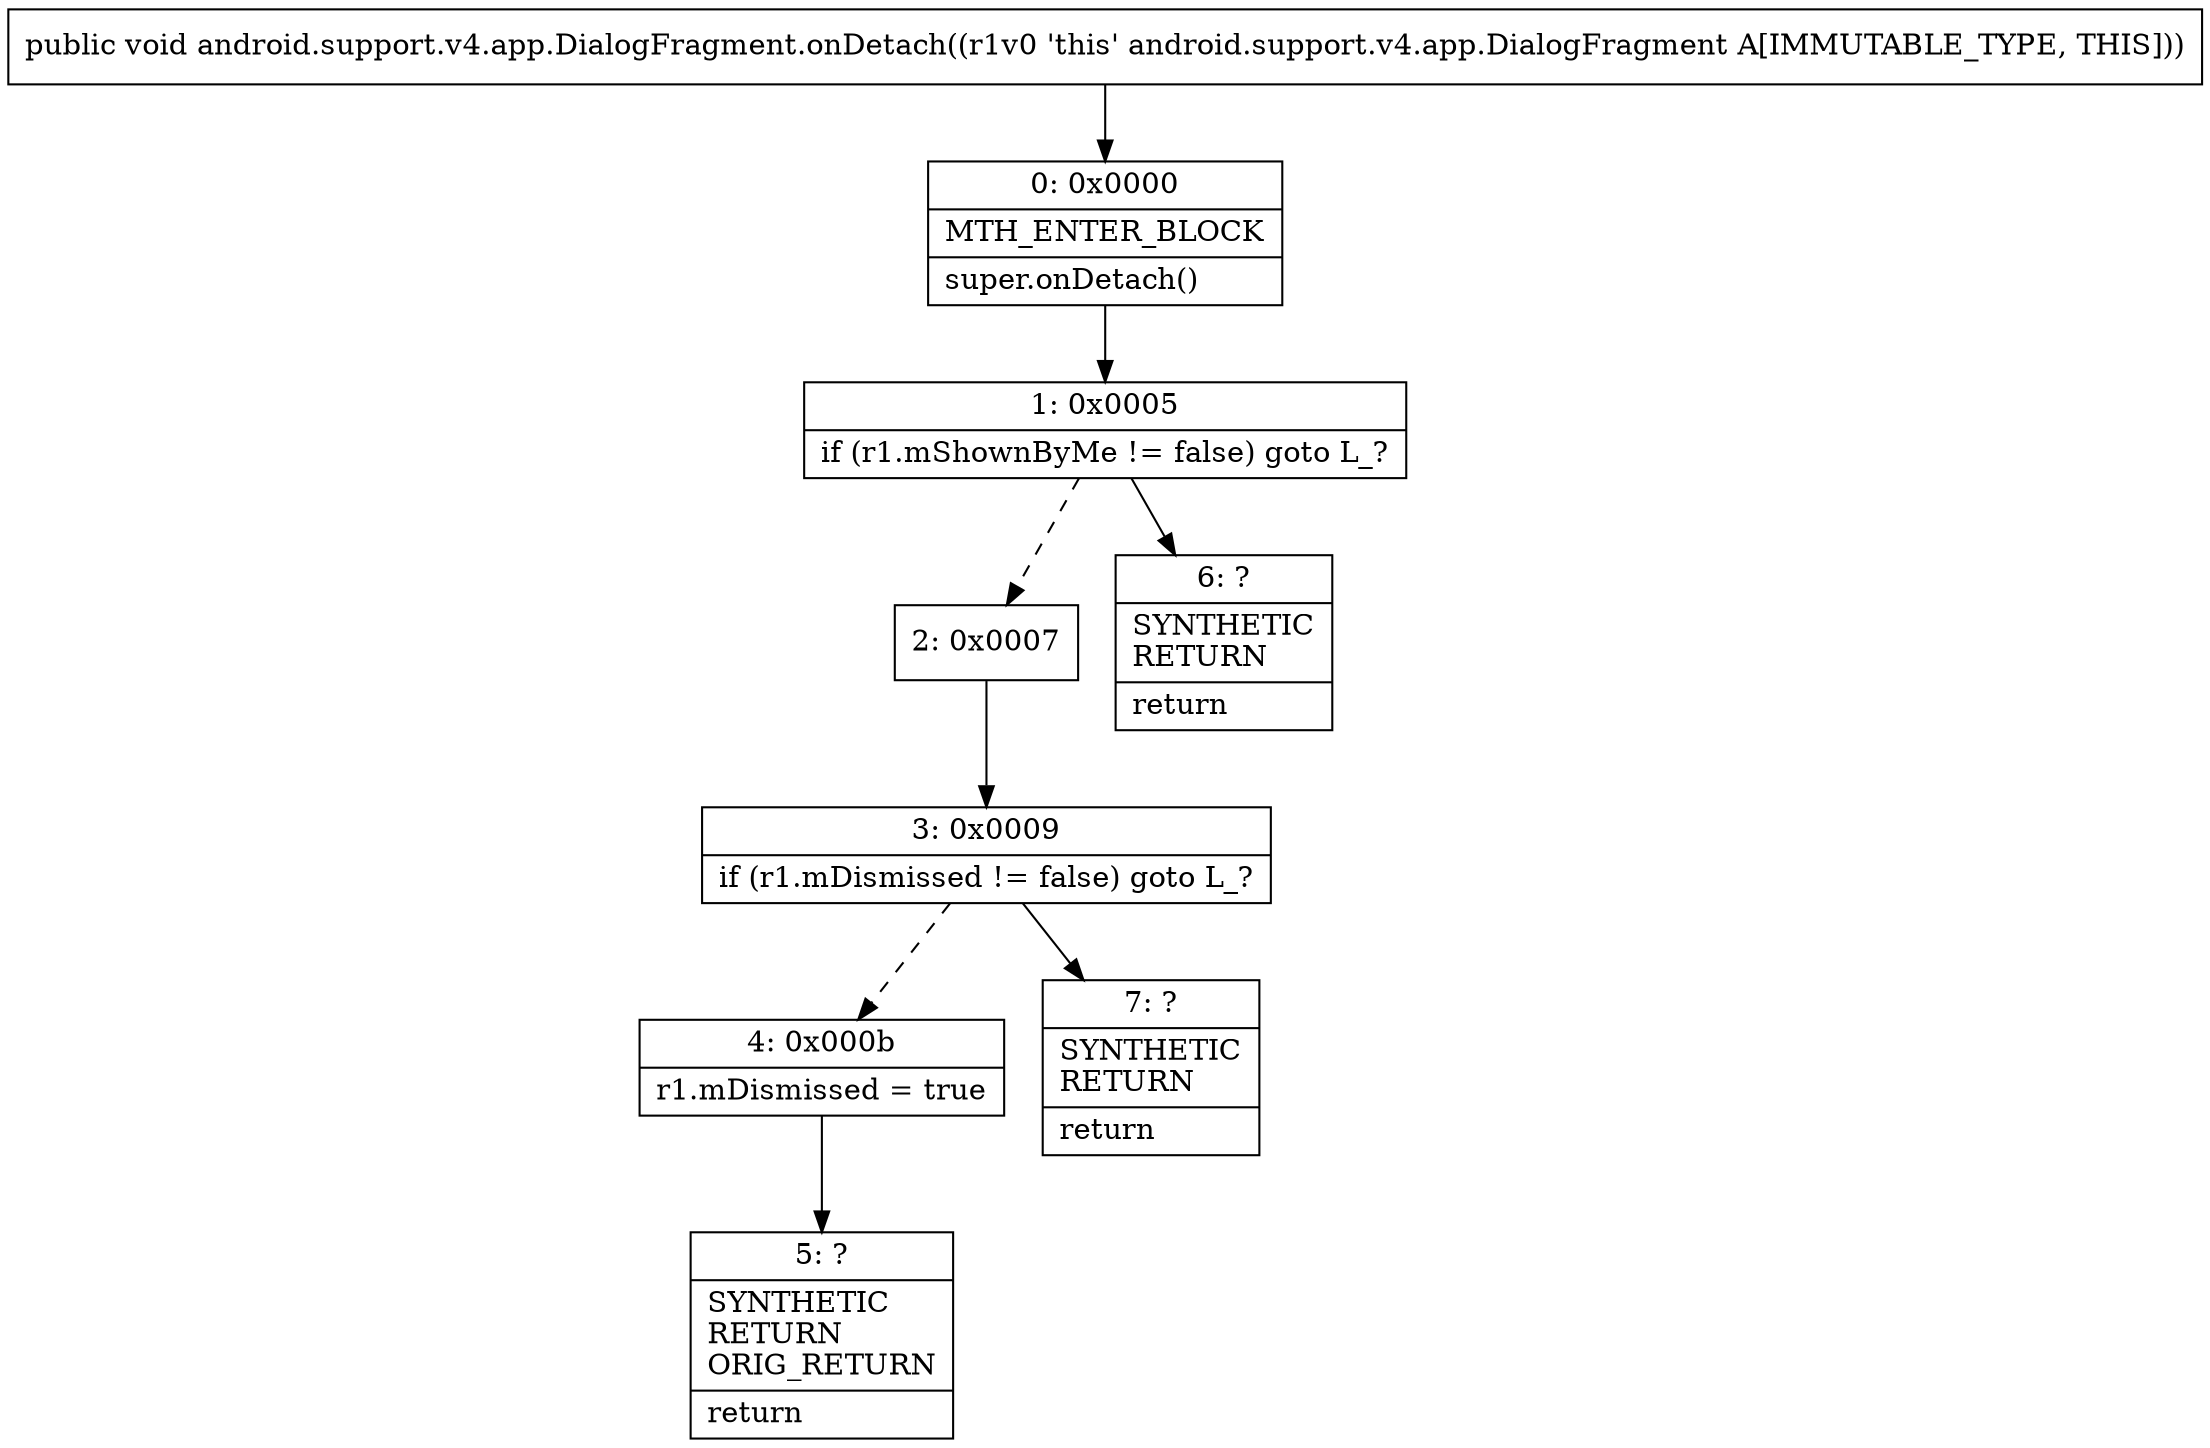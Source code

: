 digraph "CFG forandroid.support.v4.app.DialogFragment.onDetach()V" {
Node_0 [shape=record,label="{0\:\ 0x0000|MTH_ENTER_BLOCK\l|super.onDetach()\l}"];
Node_1 [shape=record,label="{1\:\ 0x0005|if (r1.mShownByMe != false) goto L_?\l}"];
Node_2 [shape=record,label="{2\:\ 0x0007}"];
Node_3 [shape=record,label="{3\:\ 0x0009|if (r1.mDismissed != false) goto L_?\l}"];
Node_4 [shape=record,label="{4\:\ 0x000b|r1.mDismissed = true\l}"];
Node_5 [shape=record,label="{5\:\ ?|SYNTHETIC\lRETURN\lORIG_RETURN\l|return\l}"];
Node_6 [shape=record,label="{6\:\ ?|SYNTHETIC\lRETURN\l|return\l}"];
Node_7 [shape=record,label="{7\:\ ?|SYNTHETIC\lRETURN\l|return\l}"];
MethodNode[shape=record,label="{public void android.support.v4.app.DialogFragment.onDetach((r1v0 'this' android.support.v4.app.DialogFragment A[IMMUTABLE_TYPE, THIS])) }"];
MethodNode -> Node_0;
Node_0 -> Node_1;
Node_1 -> Node_2[style=dashed];
Node_1 -> Node_6;
Node_2 -> Node_3;
Node_3 -> Node_4[style=dashed];
Node_3 -> Node_7;
Node_4 -> Node_5;
}

